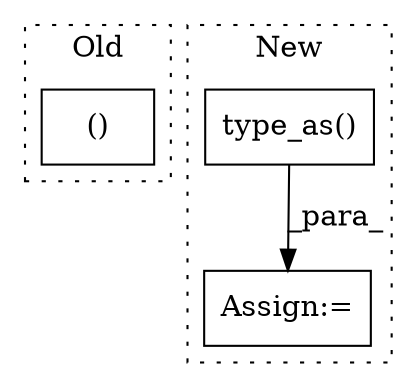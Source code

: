 digraph G {
subgraph cluster0 {
1 [label="()" a="54" s="10461" l="16" shape="box"];
label = "Old";
style="dotted";
}
subgraph cluster1 {
2 [label="type_as()" a="75" s="4709,4743" l="31,1" shape="box"];
3 [label="Assign:=" a="68" s="4972" l="3" shape="box"];
label = "New";
style="dotted";
}
2 -> 3 [label="_para_"];
}